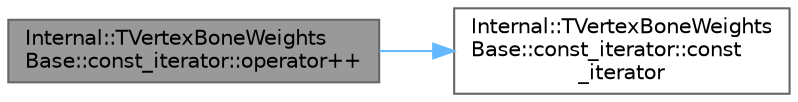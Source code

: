 digraph "Internal::TVertexBoneWeightsBase::const_iterator::operator++"
{
 // INTERACTIVE_SVG=YES
 // LATEX_PDF_SIZE
  bgcolor="transparent";
  edge [fontname=Helvetica,fontsize=10,labelfontname=Helvetica,labelfontsize=10];
  node [fontname=Helvetica,fontsize=10,shape=box,height=0.2,width=0.4];
  rankdir="LR";
  Node1 [id="Node000001",label="Internal::TVertexBoneWeights\lBase::const_iterator::operator++",height=0.2,width=0.4,color="gray40", fillcolor="grey60", style="filled", fontcolor="black",tooltip=" "];
  Node1 -> Node2 [id="edge1_Node000001_Node000002",color="steelblue1",style="solid",tooltip=" "];
  Node2 [id="Node000002",label="Internal::TVertexBoneWeights\lBase::const_iterator::const\l_iterator",height=0.2,width=0.4,color="grey40", fillcolor="white", style="filled",URL="$d3/daa/classInternal_1_1TVertexBoneWeightsBase_1_1const__iterator.html#aeb2b1421cd0595dc7511cb34a98f2e62",tooltip=" "];
}
